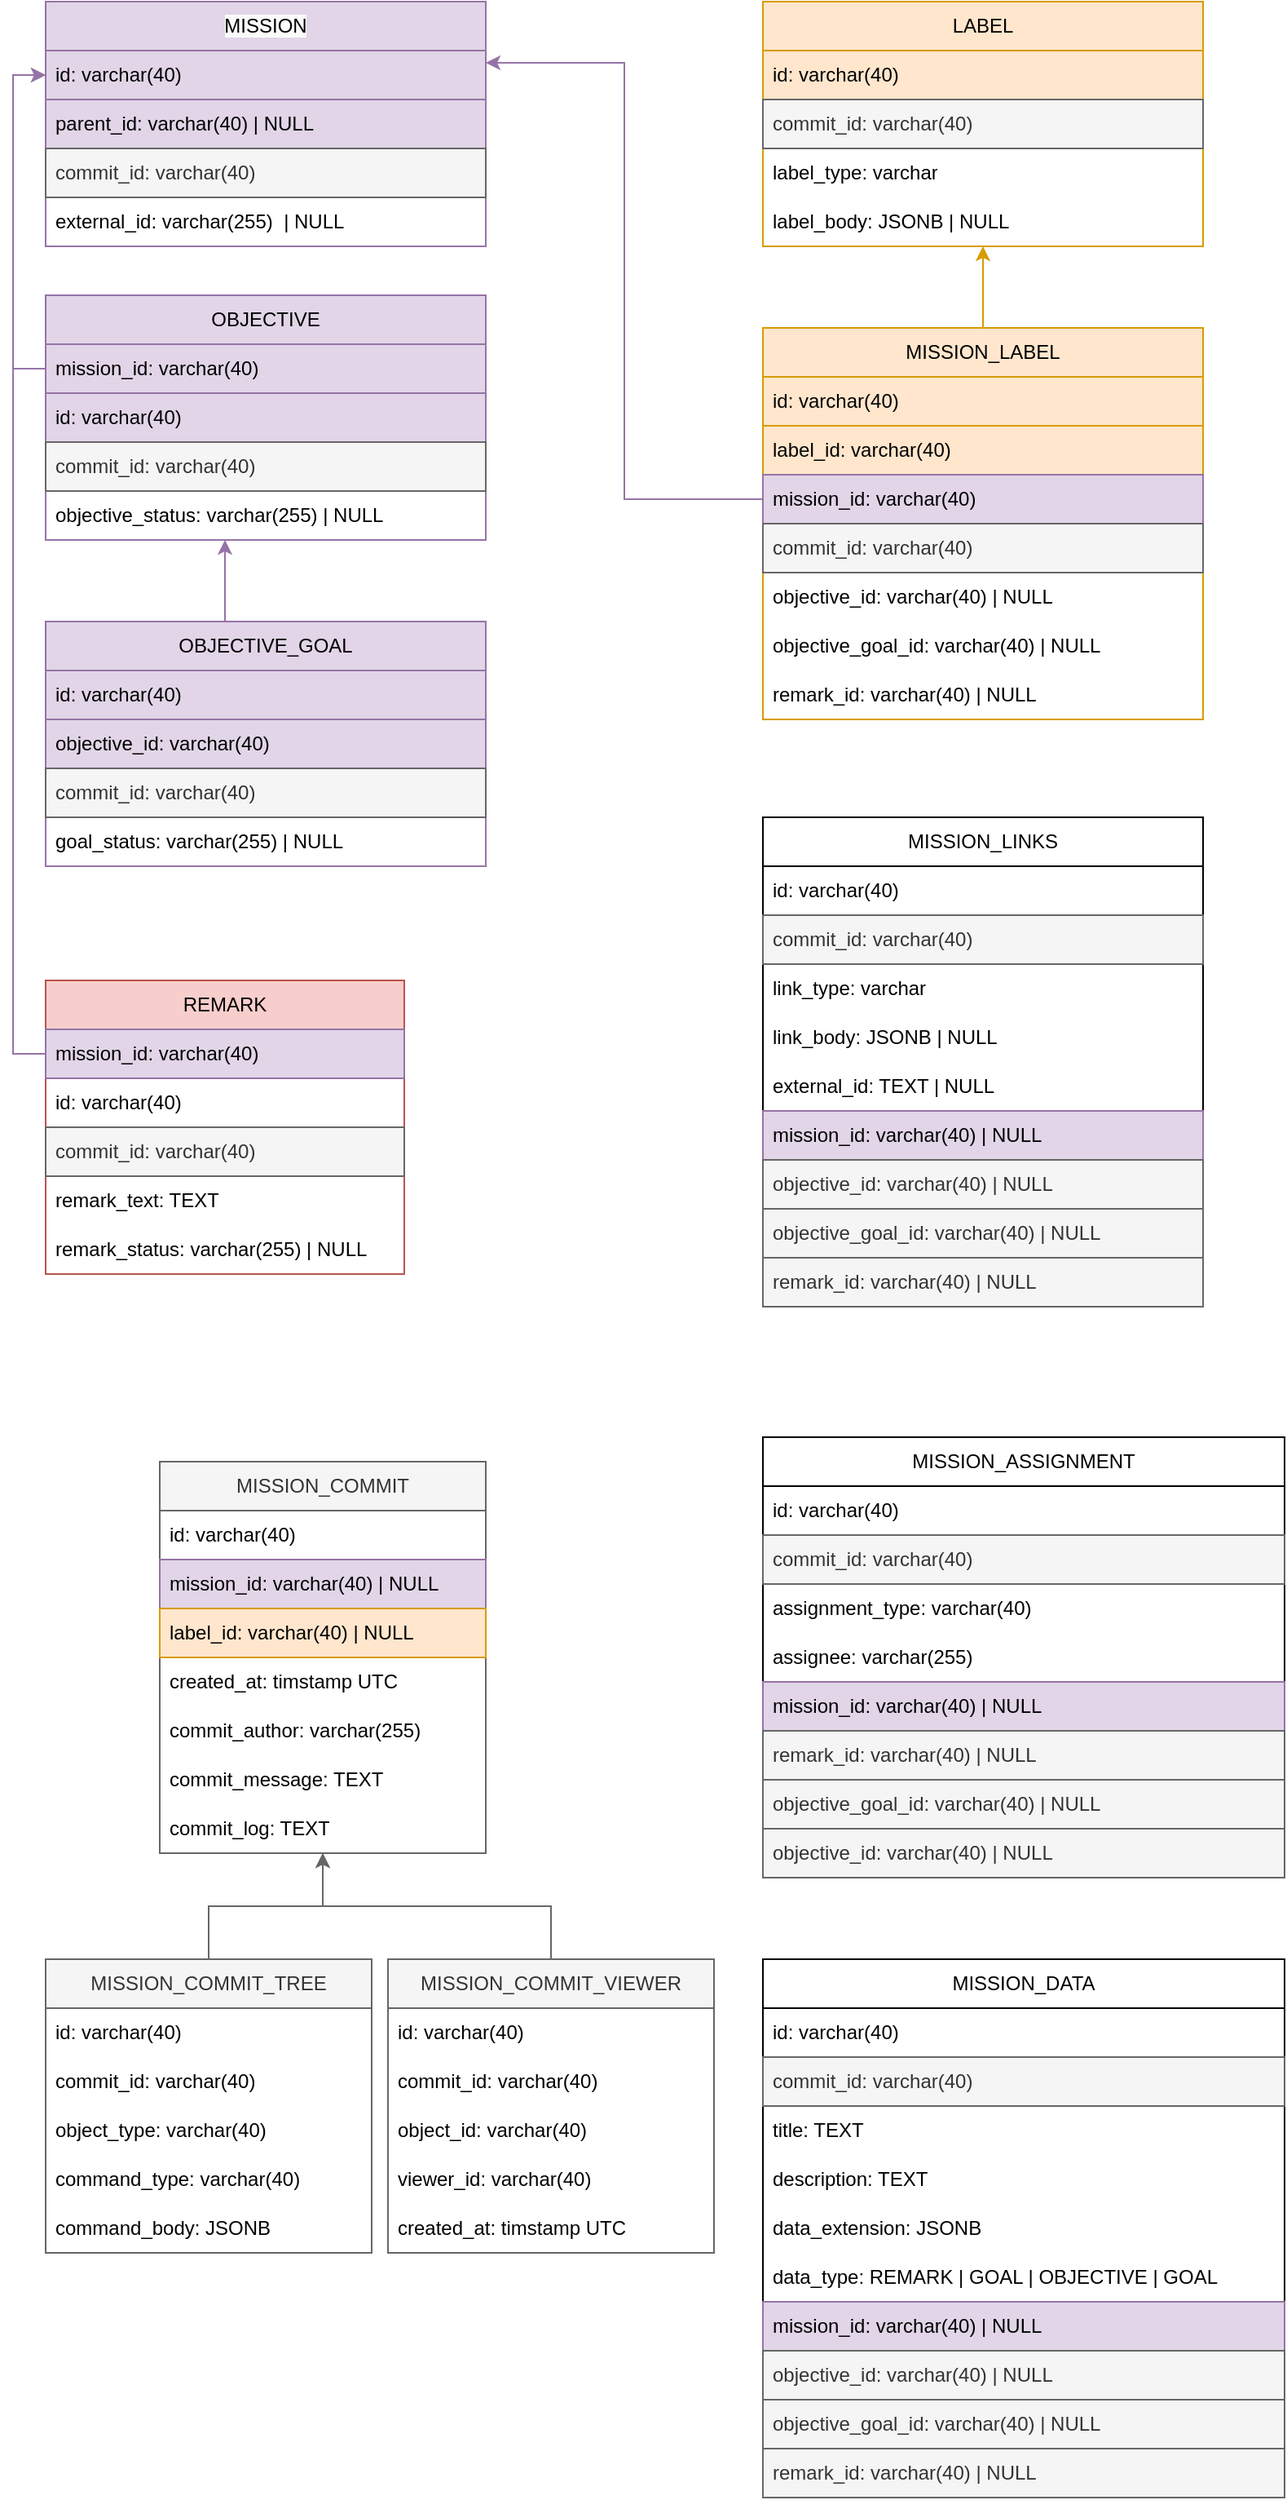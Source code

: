 <mxfile version="24.0.7" type="device">
  <diagram name="Page-1" id="TAI_E_-rzwMIbo0_ZA3Y">
    <mxGraphModel dx="1434" dy="1851" grid="1" gridSize="10" guides="1" tooltips="1" connect="1" arrows="1" fold="1" page="1" pageScale="1" pageWidth="850" pageHeight="1100" math="0" shadow="0">
      <root>
        <mxCell id="0" />
        <mxCell id="1" parent="0" />
        <mxCell id="0cRilczDUZES8wC1kWiZ-1" value="&lt;span style=&quot;color: rgb(0, 0, 0); font-family: Helvetica; font-size: 12px; font-style: normal; font-variant-ligatures: normal; font-variant-caps: normal; font-weight: 400; letter-spacing: normal; orphans: 2; text-align: left; text-indent: 0px; text-transform: none; widows: 2; word-spacing: 0px; -webkit-text-stroke-width: 0px; white-space: normal; background-color: rgb(251, 251, 251); text-decoration-thickness: initial; text-decoration-style: initial; text-decoration-color: initial; display: inline !important; float: none;&quot;&gt;MISSION&lt;/span&gt;" style="swimlane;fontStyle=0;childLayout=stackLayout;horizontal=1;startSize=30;horizontalStack=0;resizeParent=1;resizeParentMax=0;resizeLast=0;collapsible=1;marginBottom=0;whiteSpace=wrap;html=1;fillColor=#e1d5e7;strokeColor=#9673a6;" vertex="1" parent="1">
          <mxGeometry x="40" y="-1080" width="270" height="150" as="geometry" />
        </mxCell>
        <mxCell id="0cRilczDUZES8wC1kWiZ-101" value="id: varchar(40)" style="text;strokeColor=#9673a6;fillColor=#e1d5e7;align=left;verticalAlign=middle;spacingLeft=4;spacingRight=4;overflow=hidden;points=[[0,0.5],[1,0.5]];portConstraint=eastwest;rotatable=0;whiteSpace=wrap;html=1;" vertex="1" parent="0cRilczDUZES8wC1kWiZ-1">
          <mxGeometry y="30" width="270" height="30" as="geometry" />
        </mxCell>
        <mxCell id="0cRilczDUZES8wC1kWiZ-109" value="parent_id: varchar(40) | NULL" style="text;strokeColor=#9673a6;fillColor=#e1d5e7;align=left;verticalAlign=middle;spacingLeft=4;spacingRight=4;overflow=hidden;points=[[0,0.5],[1,0.5]];portConstraint=eastwest;rotatable=0;whiteSpace=wrap;html=1;" vertex="1" parent="0cRilczDUZES8wC1kWiZ-1">
          <mxGeometry y="60" width="270" height="30" as="geometry" />
        </mxCell>
        <mxCell id="0cRilczDUZES8wC1kWiZ-100" value="commit_id: varchar(40)" style="text;strokeColor=#666666;fillColor=#f5f5f5;align=left;verticalAlign=middle;spacingLeft=4;spacingRight=4;overflow=hidden;points=[[0,0.5],[1,0.5]];portConstraint=eastwest;rotatable=0;whiteSpace=wrap;html=1;fontColor=#333333;" vertex="1" parent="0cRilczDUZES8wC1kWiZ-1">
          <mxGeometry y="90" width="270" height="30" as="geometry" />
        </mxCell>
        <mxCell id="0cRilczDUZES8wC1kWiZ-31" value="external_id: varchar(255)&amp;nbsp; | NULL" style="text;strokeColor=none;fillColor=none;align=left;verticalAlign=middle;spacingLeft=4;spacingRight=4;overflow=hidden;points=[[0,0.5],[1,0.5]];portConstraint=eastwest;rotatable=0;whiteSpace=wrap;html=1;" vertex="1" parent="0cRilczDUZES8wC1kWiZ-1">
          <mxGeometry y="120" width="270" height="30" as="geometry" />
        </mxCell>
        <mxCell id="0cRilczDUZES8wC1kWiZ-9" value="OBJECTIVE" style="swimlane;fontStyle=0;childLayout=stackLayout;horizontal=1;startSize=30;horizontalStack=0;resizeParent=1;resizeParentMax=0;resizeLast=0;collapsible=1;marginBottom=0;whiteSpace=wrap;html=1;fillColor=#e1d5e7;strokeColor=#9673a6;" vertex="1" parent="1">
          <mxGeometry x="40" y="-900" width="270" height="150" as="geometry" />
        </mxCell>
        <mxCell id="0cRilczDUZES8wC1kWiZ-108" value="mission_id: varchar(40)" style="text;strokeColor=#9673a6;fillColor=#e1d5e7;align=left;verticalAlign=middle;spacingLeft=4;spacingRight=4;overflow=hidden;points=[[0,0.5],[1,0.5]];portConstraint=eastwest;rotatable=0;whiteSpace=wrap;html=1;" vertex="1" parent="0cRilczDUZES8wC1kWiZ-9">
          <mxGeometry y="30" width="270" height="30" as="geometry" />
        </mxCell>
        <mxCell id="0cRilczDUZES8wC1kWiZ-102" value="id: varchar(40)" style="text;strokeColor=#9673a6;fillColor=#e1d5e7;align=left;verticalAlign=middle;spacingLeft=4;spacingRight=4;overflow=hidden;points=[[0,0.5],[1,0.5]];portConstraint=eastwest;rotatable=0;whiteSpace=wrap;html=1;" vertex="1" parent="0cRilczDUZES8wC1kWiZ-9">
          <mxGeometry y="60" width="270" height="30" as="geometry" />
        </mxCell>
        <mxCell id="0cRilczDUZES8wC1kWiZ-99" value="commit_id: varchar(40)" style="text;strokeColor=#666666;fillColor=#f5f5f5;align=left;verticalAlign=middle;spacingLeft=4;spacingRight=4;overflow=hidden;points=[[0,0.5],[1,0.5]];portConstraint=eastwest;rotatable=0;whiteSpace=wrap;html=1;fontColor=#333333;" vertex="1" parent="0cRilczDUZES8wC1kWiZ-9">
          <mxGeometry y="90" width="270" height="30" as="geometry" />
        </mxCell>
        <mxCell id="0cRilczDUZES8wC1kWiZ-66" value="objective_status: varchar(255) | NULL" style="text;strokeColor=none;fillColor=none;align=left;verticalAlign=middle;spacingLeft=4;spacingRight=4;overflow=hidden;points=[[0,0.5],[1,0.5]];portConstraint=eastwest;rotatable=0;whiteSpace=wrap;html=1;" vertex="1" parent="0cRilczDUZES8wC1kWiZ-9">
          <mxGeometry y="120" width="270" height="30" as="geometry" />
        </mxCell>
        <mxCell id="0cRilczDUZES8wC1kWiZ-13" value="REMARK" style="swimlane;fontStyle=0;childLayout=stackLayout;horizontal=1;startSize=30;horizontalStack=0;resizeParent=1;resizeParentMax=0;resizeLast=0;collapsible=1;marginBottom=0;whiteSpace=wrap;html=1;fillColor=#f8cecc;strokeColor=#b85450;" vertex="1" parent="1">
          <mxGeometry x="40" y="-480" width="220" height="180" as="geometry" />
        </mxCell>
        <mxCell id="0cRilczDUZES8wC1kWiZ-110" value="mission_id: varchar(40)" style="text;strokeColor=#9673a6;fillColor=#e1d5e7;align=left;verticalAlign=middle;spacingLeft=4;spacingRight=4;overflow=hidden;points=[[0,0.5],[1,0.5]];portConstraint=eastwest;rotatable=0;whiteSpace=wrap;html=1;" vertex="1" parent="0cRilczDUZES8wC1kWiZ-13">
          <mxGeometry y="30" width="220" height="30" as="geometry" />
        </mxCell>
        <mxCell id="0cRilczDUZES8wC1kWiZ-104" value="id: varchar(40)" style="text;strokeColor=none;fillColor=none;align=left;verticalAlign=middle;spacingLeft=4;spacingRight=4;overflow=hidden;points=[[0,0.5],[1,0.5]];portConstraint=eastwest;rotatable=0;whiteSpace=wrap;html=1;" vertex="1" parent="0cRilczDUZES8wC1kWiZ-13">
          <mxGeometry y="60" width="220" height="30" as="geometry" />
        </mxCell>
        <mxCell id="0cRilczDUZES8wC1kWiZ-94" value="commit_id: varchar(40)" style="text;strokeColor=#666666;fillColor=#f5f5f5;align=left;verticalAlign=middle;spacingLeft=4;spacingRight=4;overflow=hidden;points=[[0,0.5],[1,0.5]];portConstraint=eastwest;rotatable=0;whiteSpace=wrap;html=1;fontColor=#333333;" vertex="1" parent="0cRilczDUZES8wC1kWiZ-13">
          <mxGeometry y="90" width="220" height="30" as="geometry" />
        </mxCell>
        <mxCell id="0cRilczDUZES8wC1kWiZ-71" value="remark_text: TEXT" style="text;strokeColor=none;fillColor=none;align=left;verticalAlign=middle;spacingLeft=4;spacingRight=4;overflow=hidden;points=[[0,0.5],[1,0.5]];portConstraint=eastwest;rotatable=0;whiteSpace=wrap;html=1;" vertex="1" parent="0cRilczDUZES8wC1kWiZ-13">
          <mxGeometry y="120" width="220" height="30" as="geometry" />
        </mxCell>
        <mxCell id="0cRilczDUZES8wC1kWiZ-68" value="remark_status: varchar(255) | NULL" style="text;strokeColor=none;fillColor=none;align=left;verticalAlign=middle;spacingLeft=4;spacingRight=4;overflow=hidden;points=[[0,0.5],[1,0.5]];portConstraint=eastwest;rotatable=0;whiteSpace=wrap;html=1;" vertex="1" parent="0cRilczDUZES8wC1kWiZ-13">
          <mxGeometry y="150" width="220" height="30" as="geometry" />
        </mxCell>
        <mxCell id="0cRilczDUZES8wC1kWiZ-120" style="edgeStyle=orthogonalEdgeStyle;rounded=0;orthogonalLoop=1;jettySize=auto;html=1;fillColor=#e1d5e7;strokeColor=#9673a6;" edge="1" parent="1" source="0cRilczDUZES8wC1kWiZ-17" target="0cRilczDUZES8wC1kWiZ-9">
          <mxGeometry relative="1" as="geometry">
            <Array as="points">
              <mxPoint x="150" y="-710" />
              <mxPoint x="150" y="-710" />
            </Array>
          </mxGeometry>
        </mxCell>
        <mxCell id="0cRilczDUZES8wC1kWiZ-17" value="OBJECTIVE_GOAL" style="swimlane;fontStyle=0;childLayout=stackLayout;horizontal=1;startSize=30;horizontalStack=0;resizeParent=1;resizeParentMax=0;resizeLast=0;collapsible=1;marginBottom=0;whiteSpace=wrap;html=1;fillColor=#e1d5e7;strokeColor=#9673a6;" vertex="1" parent="1">
          <mxGeometry x="40" y="-700" width="270" height="150" as="geometry" />
        </mxCell>
        <mxCell id="0cRilczDUZES8wC1kWiZ-103" value="id: varchar(40)" style="text;strokeColor=#9673a6;fillColor=#e1d5e7;align=left;verticalAlign=middle;spacingLeft=4;spacingRight=4;overflow=hidden;points=[[0,0.5],[1,0.5]];portConstraint=eastwest;rotatable=0;whiteSpace=wrap;html=1;" vertex="1" parent="0cRilczDUZES8wC1kWiZ-17">
          <mxGeometry y="30" width="270" height="30" as="geometry" />
        </mxCell>
        <mxCell id="0cRilczDUZES8wC1kWiZ-107" value="objective_id: varchar(40)" style="text;strokeColor=#9673a6;fillColor=#e1d5e7;align=left;verticalAlign=middle;spacingLeft=4;spacingRight=4;overflow=hidden;points=[[0,0.5],[1,0.5]];portConstraint=eastwest;rotatable=0;whiteSpace=wrap;html=1;" vertex="1" parent="0cRilczDUZES8wC1kWiZ-17">
          <mxGeometry y="60" width="270" height="30" as="geometry" />
        </mxCell>
        <mxCell id="0cRilczDUZES8wC1kWiZ-97" value="commit_id: varchar(40)" style="text;strokeColor=#666666;fillColor=#f5f5f5;align=left;verticalAlign=middle;spacingLeft=4;spacingRight=4;overflow=hidden;points=[[0,0.5],[1,0.5]];portConstraint=eastwest;rotatable=0;whiteSpace=wrap;html=1;fontColor=#333333;" vertex="1" parent="0cRilczDUZES8wC1kWiZ-17">
          <mxGeometry y="90" width="270" height="30" as="geometry" />
        </mxCell>
        <mxCell id="0cRilczDUZES8wC1kWiZ-67" value="goal_status: varchar(255) | NULL" style="text;strokeColor=none;fillColor=none;align=left;verticalAlign=middle;spacingLeft=4;spacingRight=4;overflow=hidden;points=[[0,0.5],[1,0.5]];portConstraint=eastwest;rotatable=0;whiteSpace=wrap;html=1;" vertex="1" parent="0cRilczDUZES8wC1kWiZ-17">
          <mxGeometry y="120" width="270" height="30" as="geometry" />
        </mxCell>
        <mxCell id="0cRilczDUZES8wC1kWiZ-21" value="MISSION_LINKS" style="swimlane;fontStyle=0;childLayout=stackLayout;horizontal=1;startSize=30;horizontalStack=0;resizeParent=1;resizeParentMax=0;resizeLast=0;collapsible=1;marginBottom=0;whiteSpace=wrap;html=1;" vertex="1" parent="1">
          <mxGeometry x="480" y="-580" width="270" height="300" as="geometry" />
        </mxCell>
        <mxCell id="0cRilczDUZES8wC1kWiZ-22" value="id: varchar(40)" style="text;strokeColor=none;fillColor=none;align=left;verticalAlign=middle;spacingLeft=4;spacingRight=4;overflow=hidden;points=[[0,0.5],[1,0.5]];portConstraint=eastwest;rotatable=0;whiteSpace=wrap;html=1;" vertex="1" parent="0cRilczDUZES8wC1kWiZ-21">
          <mxGeometry y="30" width="270" height="30" as="geometry" />
        </mxCell>
        <mxCell id="0cRilczDUZES8wC1kWiZ-95" value="commit_id: varchar(40)" style="text;strokeColor=#666666;fillColor=#f5f5f5;align=left;verticalAlign=middle;spacingLeft=4;spacingRight=4;overflow=hidden;points=[[0,0.5],[1,0.5]];portConstraint=eastwest;rotatable=0;whiteSpace=wrap;html=1;fontColor=#333333;" vertex="1" parent="0cRilczDUZES8wC1kWiZ-21">
          <mxGeometry y="60" width="270" height="30" as="geometry" />
        </mxCell>
        <mxCell id="0cRilczDUZES8wC1kWiZ-23" value="link_type: varchar" style="text;strokeColor=none;fillColor=none;align=left;verticalAlign=middle;spacingLeft=4;spacingRight=4;overflow=hidden;points=[[0,0.5],[1,0.5]];portConstraint=eastwest;rotatable=0;whiteSpace=wrap;html=1;" vertex="1" parent="0cRilczDUZES8wC1kWiZ-21">
          <mxGeometry y="90" width="270" height="30" as="geometry" />
        </mxCell>
        <mxCell id="0cRilczDUZES8wC1kWiZ-25" value="link_body: JSONB | NULL" style="text;strokeColor=none;fillColor=none;align=left;verticalAlign=middle;spacingLeft=4;spacingRight=4;overflow=hidden;points=[[0,0.5],[1,0.5]];portConstraint=eastwest;rotatable=0;whiteSpace=wrap;html=1;" vertex="1" parent="0cRilczDUZES8wC1kWiZ-21">
          <mxGeometry y="120" width="270" height="30" as="geometry" />
        </mxCell>
        <mxCell id="0cRilczDUZES8wC1kWiZ-24" value="external_id: TEXT | NULL" style="text;strokeColor=none;fillColor=none;align=left;verticalAlign=middle;spacingLeft=4;spacingRight=4;overflow=hidden;points=[[0,0.5],[1,0.5]];portConstraint=eastwest;rotatable=0;whiteSpace=wrap;html=1;" vertex="1" parent="0cRilczDUZES8wC1kWiZ-21">
          <mxGeometry y="150" width="270" height="30" as="geometry" />
        </mxCell>
        <mxCell id="0cRilczDUZES8wC1kWiZ-128" value="mission_id: varchar(40) | NULL" style="text;strokeColor=#9673a6;fillColor=#e1d5e7;align=left;verticalAlign=middle;spacingLeft=4;spacingRight=4;overflow=hidden;points=[[0,0.5],[1,0.5]];portConstraint=eastwest;rotatable=0;whiteSpace=wrap;html=1;" vertex="1" parent="0cRilczDUZES8wC1kWiZ-21">
          <mxGeometry y="180" width="270" height="30" as="geometry" />
        </mxCell>
        <mxCell id="0cRilczDUZES8wC1kWiZ-26" value="objective_id: varchar(40) | NULL" style="text;strokeColor=#666666;fillColor=#f5f5f5;align=left;verticalAlign=middle;spacingLeft=4;spacingRight=4;overflow=hidden;points=[[0,0.5],[1,0.5]];portConstraint=eastwest;rotatable=0;whiteSpace=wrap;html=1;fontColor=#333333;" vertex="1" parent="0cRilczDUZES8wC1kWiZ-21">
          <mxGeometry y="210" width="270" height="30" as="geometry" />
        </mxCell>
        <mxCell id="0cRilczDUZES8wC1kWiZ-28" value="objective_goal_id: varchar(40) | NULL" style="text;strokeColor=#666666;fillColor=#f5f5f5;align=left;verticalAlign=middle;spacingLeft=4;spacingRight=4;overflow=hidden;points=[[0,0.5],[1,0.5]];portConstraint=eastwest;rotatable=0;whiteSpace=wrap;html=1;fontColor=#333333;" vertex="1" parent="0cRilczDUZES8wC1kWiZ-21">
          <mxGeometry y="240" width="270" height="30" as="geometry" />
        </mxCell>
        <mxCell id="0cRilczDUZES8wC1kWiZ-29" value="remark_id: varchar(40) | NULL" style="text;strokeColor=#666666;fillColor=#f5f5f5;align=left;verticalAlign=middle;spacingLeft=4;spacingRight=4;overflow=hidden;points=[[0,0.5],[1,0.5]];portConstraint=eastwest;rotatable=0;whiteSpace=wrap;html=1;fontColor=#333333;" vertex="1" parent="0cRilczDUZES8wC1kWiZ-21">
          <mxGeometry y="270" width="270" height="30" as="geometry" />
        </mxCell>
        <mxCell id="0cRilczDUZES8wC1kWiZ-47" value="LABEL" style="swimlane;fontStyle=0;childLayout=stackLayout;horizontal=1;startSize=30;horizontalStack=0;resizeParent=1;resizeParentMax=0;resizeLast=0;collapsible=1;marginBottom=0;whiteSpace=wrap;html=1;fillColor=#ffe6cc;strokeColor=#d79b00;" vertex="1" parent="1">
          <mxGeometry x="480" y="-1080" width="270" height="150" as="geometry" />
        </mxCell>
        <mxCell id="0cRilczDUZES8wC1kWiZ-48" value="id: varchar(40)" style="text;strokeColor=#d79b00;fillColor=#ffe6cc;align=left;verticalAlign=middle;spacingLeft=4;spacingRight=4;overflow=hidden;points=[[0,0.5],[1,0.5]];portConstraint=eastwest;rotatable=0;whiteSpace=wrap;html=1;" vertex="1" parent="0cRilczDUZES8wC1kWiZ-47">
          <mxGeometry y="30" width="270" height="30" as="geometry" />
        </mxCell>
        <mxCell id="0cRilczDUZES8wC1kWiZ-113" value="commit_id: varchar(40)" style="text;strokeColor=#666666;fillColor=#f5f5f5;align=left;verticalAlign=middle;spacingLeft=4;spacingRight=4;overflow=hidden;points=[[0,0.5],[1,0.5]];portConstraint=eastwest;rotatable=0;whiteSpace=wrap;html=1;fontColor=#333333;" vertex="1" parent="0cRilczDUZES8wC1kWiZ-47">
          <mxGeometry y="60" width="270" height="30" as="geometry" />
        </mxCell>
        <mxCell id="0cRilczDUZES8wC1kWiZ-49" value="label_type: varchar" style="text;strokeColor=none;fillColor=none;align=left;verticalAlign=middle;spacingLeft=4;spacingRight=4;overflow=hidden;points=[[0,0.5],[1,0.5]];portConstraint=eastwest;rotatable=0;whiteSpace=wrap;html=1;" vertex="1" parent="0cRilczDUZES8wC1kWiZ-47">
          <mxGeometry y="90" width="270" height="30" as="geometry" />
        </mxCell>
        <mxCell id="0cRilczDUZES8wC1kWiZ-50" value="label_body: JSONB | NULL" style="text;strokeColor=none;fillColor=none;align=left;verticalAlign=middle;spacingLeft=4;spacingRight=4;overflow=hidden;points=[[0,0.5],[1,0.5]];portConstraint=eastwest;rotatable=0;whiteSpace=wrap;html=1;" vertex="1" parent="0cRilczDUZES8wC1kWiZ-47">
          <mxGeometry y="120" width="270" height="30" as="geometry" />
        </mxCell>
        <mxCell id="0cRilczDUZES8wC1kWiZ-122" style="edgeStyle=orthogonalEdgeStyle;rounded=0;orthogonalLoop=1;jettySize=auto;html=1;fillColor=#ffe6cc;strokeColor=#d79b00;" edge="1" parent="1" source="0cRilczDUZES8wC1kWiZ-56" target="0cRilczDUZES8wC1kWiZ-47">
          <mxGeometry relative="1" as="geometry" />
        </mxCell>
        <mxCell id="0cRilczDUZES8wC1kWiZ-56" value="MISSION_LABEL" style="swimlane;fontStyle=0;childLayout=stackLayout;horizontal=1;startSize=30;horizontalStack=0;resizeParent=1;resizeParentMax=0;resizeLast=0;collapsible=1;marginBottom=0;whiteSpace=wrap;html=1;fillColor=#ffe6cc;strokeColor=#d79b00;" vertex="1" parent="1">
          <mxGeometry x="480" y="-880" width="270" height="240" as="geometry" />
        </mxCell>
        <mxCell id="0cRilczDUZES8wC1kWiZ-57" value="id: varchar(40)" style="text;strokeColor=#d79b00;fillColor=#ffe6cc;align=left;verticalAlign=middle;spacingLeft=4;spacingRight=4;overflow=hidden;points=[[0,0.5],[1,0.5]];portConstraint=eastwest;rotatable=0;whiteSpace=wrap;html=1;" vertex="1" parent="0cRilczDUZES8wC1kWiZ-56">
          <mxGeometry y="30" width="270" height="30" as="geometry" />
        </mxCell>
        <mxCell id="0cRilczDUZES8wC1kWiZ-58" value="label_id: varchar(40)" style="text;strokeColor=#d79b00;fillColor=#ffe6cc;align=left;verticalAlign=middle;spacingLeft=4;spacingRight=4;overflow=hidden;points=[[0,0.5],[1,0.5]];portConstraint=eastwest;rotatable=0;whiteSpace=wrap;html=1;" vertex="1" parent="0cRilczDUZES8wC1kWiZ-56">
          <mxGeometry y="60" width="270" height="30" as="geometry" />
        </mxCell>
        <mxCell id="0cRilczDUZES8wC1kWiZ-61" value="mission_id: varchar(40)&amp;nbsp;" style="text;strokeColor=#9673a6;fillColor=#e1d5e7;align=left;verticalAlign=middle;spacingLeft=4;spacingRight=4;overflow=hidden;points=[[0,0.5],[1,0.5]];portConstraint=eastwest;rotatable=0;whiteSpace=wrap;html=1;" vertex="1" parent="0cRilczDUZES8wC1kWiZ-56">
          <mxGeometry y="90" width="270" height="30" as="geometry" />
        </mxCell>
        <mxCell id="0cRilczDUZES8wC1kWiZ-98" value="commit_id: varchar(40)" style="text;strokeColor=#666666;fillColor=#f5f5f5;align=left;verticalAlign=middle;spacingLeft=4;spacingRight=4;overflow=hidden;points=[[0,0.5],[1,0.5]];portConstraint=eastwest;rotatable=0;whiteSpace=wrap;html=1;fontColor=#333333;" vertex="1" parent="0cRilczDUZES8wC1kWiZ-56">
          <mxGeometry y="120" width="270" height="30" as="geometry" />
        </mxCell>
        <mxCell id="0cRilczDUZES8wC1kWiZ-62" value="objective_id: varchar(40) | NULL" style="text;strokeColor=none;fillColor=none;align=left;verticalAlign=middle;spacingLeft=4;spacingRight=4;overflow=hidden;points=[[0,0.5],[1,0.5]];portConstraint=eastwest;rotatable=0;whiteSpace=wrap;html=1;" vertex="1" parent="0cRilczDUZES8wC1kWiZ-56">
          <mxGeometry y="150" width="270" height="30" as="geometry" />
        </mxCell>
        <mxCell id="0cRilczDUZES8wC1kWiZ-63" value="objective_goal_id: varchar(40) | NULL" style="text;strokeColor=none;fillColor=none;align=left;verticalAlign=middle;spacingLeft=4;spacingRight=4;overflow=hidden;points=[[0,0.5],[1,0.5]];portConstraint=eastwest;rotatable=0;whiteSpace=wrap;html=1;" vertex="1" parent="0cRilczDUZES8wC1kWiZ-56">
          <mxGeometry y="180" width="270" height="30" as="geometry" />
        </mxCell>
        <mxCell id="0cRilczDUZES8wC1kWiZ-64" value="remark_id: varchar(40) | NULL" style="text;strokeColor=none;fillColor=none;align=left;verticalAlign=middle;spacingLeft=4;spacingRight=4;overflow=hidden;points=[[0,0.5],[1,0.5]];portConstraint=eastwest;rotatable=0;whiteSpace=wrap;html=1;" vertex="1" parent="0cRilczDUZES8wC1kWiZ-56">
          <mxGeometry y="210" width="270" height="30" as="geometry" />
        </mxCell>
        <mxCell id="0cRilczDUZES8wC1kWiZ-72" value="MISSION_ASSIGNMENT" style="swimlane;fontStyle=0;childLayout=stackLayout;horizontal=1;startSize=30;horizontalStack=0;resizeParent=1;resizeParentMax=0;resizeLast=0;collapsible=1;marginBottom=0;whiteSpace=wrap;html=1;" vertex="1" parent="1">
          <mxGeometry x="480" y="-200" width="320" height="270" as="geometry" />
        </mxCell>
        <mxCell id="0cRilczDUZES8wC1kWiZ-105" value="id: varchar(40)" style="text;strokeColor=none;fillColor=none;align=left;verticalAlign=middle;spacingLeft=4;spacingRight=4;overflow=hidden;points=[[0,0.5],[1,0.5]];portConstraint=eastwest;rotatable=0;whiteSpace=wrap;html=1;" vertex="1" parent="0cRilczDUZES8wC1kWiZ-72">
          <mxGeometry y="30" width="320" height="30" as="geometry" />
        </mxCell>
        <mxCell id="0cRilczDUZES8wC1kWiZ-92" value="commit_id: varchar(40)" style="text;strokeColor=#666666;fillColor=#f5f5f5;align=left;verticalAlign=middle;spacingLeft=4;spacingRight=4;overflow=hidden;points=[[0,0.5],[1,0.5]];portConstraint=eastwest;rotatable=0;whiteSpace=wrap;html=1;fontColor=#333333;" vertex="1" parent="0cRilczDUZES8wC1kWiZ-72">
          <mxGeometry y="60" width="320" height="30" as="geometry" />
        </mxCell>
        <mxCell id="0cRilczDUZES8wC1kWiZ-73" value="assignment_type: varchar(40)" style="text;strokeColor=none;fillColor=none;align=left;verticalAlign=middle;spacingLeft=4;spacingRight=4;overflow=hidden;points=[[0,0.5],[1,0.5]];portConstraint=eastwest;rotatable=0;whiteSpace=wrap;html=1;" vertex="1" parent="0cRilczDUZES8wC1kWiZ-72">
          <mxGeometry y="90" width="320" height="30" as="geometry" />
        </mxCell>
        <mxCell id="0cRilczDUZES8wC1kWiZ-80" value="assignee: varchar(255)" style="text;strokeColor=none;fillColor=none;align=left;verticalAlign=middle;spacingLeft=4;spacingRight=4;overflow=hidden;points=[[0,0.5],[1,0.5]];portConstraint=eastwest;rotatable=0;whiteSpace=wrap;html=1;" vertex="1" parent="0cRilczDUZES8wC1kWiZ-72">
          <mxGeometry y="120" width="320" height="30" as="geometry" />
        </mxCell>
        <mxCell id="0cRilczDUZES8wC1kWiZ-127" value="mission_id: varchar(40) | NULL" style="text;strokeColor=#9673a6;fillColor=#e1d5e7;align=left;verticalAlign=middle;spacingLeft=4;spacingRight=4;overflow=hidden;points=[[0,0.5],[1,0.5]];portConstraint=eastwest;rotatable=0;whiteSpace=wrap;html=1;" vertex="1" parent="0cRilczDUZES8wC1kWiZ-72">
          <mxGeometry y="150" width="320" height="30" as="geometry" />
        </mxCell>
        <mxCell id="0cRilczDUZES8wC1kWiZ-79" value="remark_id: varchar(40) | NULL" style="text;strokeColor=#666666;fillColor=#f5f5f5;align=left;verticalAlign=middle;spacingLeft=4;spacingRight=4;overflow=hidden;points=[[0,0.5],[1,0.5]];portConstraint=eastwest;rotatable=0;whiteSpace=wrap;html=1;fontColor=#333333;" vertex="1" parent="0cRilczDUZES8wC1kWiZ-72">
          <mxGeometry y="180" width="320" height="30" as="geometry" />
        </mxCell>
        <mxCell id="0cRilczDUZES8wC1kWiZ-78" value="objective_goal_id: varchar(40) | NULL" style="text;strokeColor=#666666;fillColor=#f5f5f5;align=left;verticalAlign=middle;spacingLeft=4;spacingRight=4;overflow=hidden;points=[[0,0.5],[1,0.5]];portConstraint=eastwest;rotatable=0;whiteSpace=wrap;html=1;fontColor=#333333;" vertex="1" parent="0cRilczDUZES8wC1kWiZ-72">
          <mxGeometry y="210" width="320" height="30" as="geometry" />
        </mxCell>
        <mxCell id="0cRilczDUZES8wC1kWiZ-77" value="objective_id: varchar(40) | NULL" style="text;strokeColor=#666666;fillColor=#f5f5f5;align=left;verticalAlign=middle;spacingLeft=4;spacingRight=4;overflow=hidden;points=[[0,0.5],[1,0.5]];portConstraint=eastwest;rotatable=0;whiteSpace=wrap;html=1;fontColor=#333333;" vertex="1" parent="0cRilczDUZES8wC1kWiZ-72">
          <mxGeometry y="240" width="320" height="30" as="geometry" />
        </mxCell>
        <mxCell id="0cRilczDUZES8wC1kWiZ-81" value="MISSION_DATA" style="swimlane;fontStyle=0;childLayout=stackLayout;horizontal=1;startSize=30;horizontalStack=0;resizeParent=1;resizeParentMax=0;resizeLast=0;collapsible=1;marginBottom=0;whiteSpace=wrap;html=1;" vertex="1" parent="1">
          <mxGeometry x="480" y="120" width="320" height="330" as="geometry" />
        </mxCell>
        <mxCell id="0cRilczDUZES8wC1kWiZ-106" value="id: varchar(40)" style="text;strokeColor=none;fillColor=none;align=left;verticalAlign=middle;spacingLeft=4;spacingRight=4;overflow=hidden;points=[[0,0.5],[1,0.5]];portConstraint=eastwest;rotatable=0;whiteSpace=wrap;html=1;" vertex="1" parent="0cRilczDUZES8wC1kWiZ-81">
          <mxGeometry y="30" width="320" height="30" as="geometry" />
        </mxCell>
        <mxCell id="0cRilczDUZES8wC1kWiZ-96" value="commit_id: varchar(40)" style="text;strokeColor=#666666;fillColor=#f5f5f5;align=left;verticalAlign=middle;spacingLeft=4;spacingRight=4;overflow=hidden;points=[[0,0.5],[1,0.5]];portConstraint=eastwest;rotatable=0;whiteSpace=wrap;html=1;fontColor=#333333;" vertex="1" parent="0cRilczDUZES8wC1kWiZ-81">
          <mxGeometry y="60" width="320" height="30" as="geometry" />
        </mxCell>
        <mxCell id="0cRilczDUZES8wC1kWiZ-89" value="title: TEXT" style="text;strokeColor=none;fillColor=none;align=left;verticalAlign=middle;spacingLeft=4;spacingRight=4;overflow=hidden;points=[[0,0.5],[1,0.5]];portConstraint=eastwest;rotatable=0;whiteSpace=wrap;html=1;" vertex="1" parent="0cRilczDUZES8wC1kWiZ-81">
          <mxGeometry y="90" width="320" height="30" as="geometry" />
        </mxCell>
        <mxCell id="0cRilczDUZES8wC1kWiZ-91" value="description: TEXT" style="text;strokeColor=none;fillColor=none;align=left;verticalAlign=middle;spacingLeft=4;spacingRight=4;overflow=hidden;points=[[0,0.5],[1,0.5]];portConstraint=eastwest;rotatable=0;whiteSpace=wrap;html=1;" vertex="1" parent="0cRilczDUZES8wC1kWiZ-81">
          <mxGeometry y="120" width="320" height="30" as="geometry" />
        </mxCell>
        <mxCell id="0cRilczDUZES8wC1kWiZ-90" value="data_extension: JSONB" style="text;strokeColor=none;fillColor=none;align=left;verticalAlign=middle;spacingLeft=4;spacingRight=4;overflow=hidden;points=[[0,0.5],[1,0.5]];portConstraint=eastwest;rotatable=0;whiteSpace=wrap;html=1;" vertex="1" parent="0cRilczDUZES8wC1kWiZ-81">
          <mxGeometry y="150" width="320" height="30" as="geometry" />
        </mxCell>
        <mxCell id="0cRilczDUZES8wC1kWiZ-82" value="data_type: REMARK | GOAL | OBJECTIVE | GOAL" style="text;strokeColor=none;fillColor=none;align=left;verticalAlign=middle;spacingLeft=4;spacingRight=4;overflow=hidden;points=[[0,0.5],[1,0.5]];portConstraint=eastwest;rotatable=0;whiteSpace=wrap;html=1;" vertex="1" parent="0cRilczDUZES8wC1kWiZ-81">
          <mxGeometry y="180" width="320" height="30" as="geometry" />
        </mxCell>
        <mxCell id="0cRilczDUZES8wC1kWiZ-129" value="mission_id: varchar(40) | NULL" style="text;strokeColor=#9673a6;fillColor=#e1d5e7;align=left;verticalAlign=middle;spacingLeft=4;spacingRight=4;overflow=hidden;points=[[0,0.5],[1,0.5]];portConstraint=eastwest;rotatable=0;whiteSpace=wrap;html=1;" vertex="1" parent="0cRilczDUZES8wC1kWiZ-81">
          <mxGeometry y="210" width="320" height="30" as="geometry" />
        </mxCell>
        <mxCell id="0cRilczDUZES8wC1kWiZ-88" value="objective_id: varchar(40) | NULL" style="text;strokeColor=#666666;fillColor=#f5f5f5;align=left;verticalAlign=middle;spacingLeft=4;spacingRight=4;overflow=hidden;points=[[0,0.5],[1,0.5]];portConstraint=eastwest;rotatable=0;whiteSpace=wrap;html=1;fontColor=#333333;" vertex="1" parent="0cRilczDUZES8wC1kWiZ-81">
          <mxGeometry y="240" width="320" height="30" as="geometry" />
        </mxCell>
        <mxCell id="0cRilczDUZES8wC1kWiZ-87" value="objective_goal_id: varchar(40) | NULL" style="text;strokeColor=#666666;fillColor=#f5f5f5;align=left;verticalAlign=middle;spacingLeft=4;spacingRight=4;overflow=hidden;points=[[0,0.5],[1,0.5]];portConstraint=eastwest;rotatable=0;whiteSpace=wrap;html=1;fontColor=#333333;" vertex="1" parent="0cRilczDUZES8wC1kWiZ-81">
          <mxGeometry y="270" width="320" height="30" as="geometry" />
        </mxCell>
        <mxCell id="0cRilczDUZES8wC1kWiZ-86" value="remark_id: varchar(40) | NULL" style="text;strokeColor=#666666;fillColor=#f5f5f5;align=left;verticalAlign=middle;spacingLeft=4;spacingRight=4;overflow=hidden;points=[[0,0.5],[1,0.5]];portConstraint=eastwest;rotatable=0;whiteSpace=wrap;html=1;fontColor=#333333;" vertex="1" parent="0cRilczDUZES8wC1kWiZ-81">
          <mxGeometry y="300" width="320" height="30" as="geometry" />
        </mxCell>
        <mxCell id="0cRilczDUZES8wC1kWiZ-118" style="edgeStyle=orthogonalEdgeStyle;rounded=0;orthogonalLoop=1;jettySize=auto;html=1;entryX=0;entryY=0.5;entryDx=0;entryDy=0;fillColor=#e1d5e7;strokeColor=#9673a6;" edge="1" parent="1" source="0cRilczDUZES8wC1kWiZ-110" target="0cRilczDUZES8wC1kWiZ-101">
          <mxGeometry relative="1" as="geometry">
            <mxPoint x="10" y="-1010" as="targetPoint" />
            <Array as="points">
              <mxPoint x="20" y="-435" />
              <mxPoint x="20" y="-1035" />
            </Array>
          </mxGeometry>
        </mxCell>
        <mxCell id="0cRilczDUZES8wC1kWiZ-119" style="edgeStyle=orthogonalEdgeStyle;rounded=0;orthogonalLoop=1;jettySize=auto;html=1;entryX=0;entryY=0.5;entryDx=0;entryDy=0;fillColor=#e1d5e7;strokeColor=#9673a6;" edge="1" parent="1" source="0cRilczDUZES8wC1kWiZ-108" target="0cRilczDUZES8wC1kWiZ-101">
          <mxGeometry relative="1" as="geometry" />
        </mxCell>
        <mxCell id="0cRilczDUZES8wC1kWiZ-121" style="edgeStyle=orthogonalEdgeStyle;rounded=0;orthogonalLoop=1;jettySize=auto;html=1;entryX=1;entryY=0.25;entryDx=0;entryDy=0;fillColor=#e1d5e7;strokeColor=#9673a6;" edge="1" parent="1" source="0cRilczDUZES8wC1kWiZ-61" target="0cRilczDUZES8wC1kWiZ-1">
          <mxGeometry relative="1" as="geometry" />
        </mxCell>
        <mxCell id="0cRilczDUZES8wC1kWiZ-123" value="MISSION_COMMIT" style="swimlane;fontStyle=0;childLayout=stackLayout;horizontal=1;startSize=30;horizontalStack=0;resizeParent=1;resizeParentMax=0;resizeLast=0;collapsible=1;marginBottom=0;whiteSpace=wrap;html=1;fillColor=#f5f5f5;fontColor=#333333;strokeColor=#666666;" vertex="1" parent="1">
          <mxGeometry x="110" y="-185" width="200" height="240" as="geometry" />
        </mxCell>
        <mxCell id="0cRilczDUZES8wC1kWiZ-124" value="id: varchar(40)" style="text;strokeColor=none;fillColor=none;align=left;verticalAlign=middle;spacingLeft=4;spacingRight=4;overflow=hidden;points=[[0,0.5],[1,0.5]];portConstraint=eastwest;rotatable=0;whiteSpace=wrap;html=1;" vertex="1" parent="0cRilczDUZES8wC1kWiZ-123">
          <mxGeometry y="30" width="200" height="30" as="geometry" />
        </mxCell>
        <mxCell id="0cRilczDUZES8wC1kWiZ-136" value="mission_id: varchar(40) | NULL" style="text;strokeColor=#9673a6;fillColor=#e1d5e7;align=left;verticalAlign=middle;spacingLeft=4;spacingRight=4;overflow=hidden;points=[[0,0.5],[1,0.5]];portConstraint=eastwest;rotatable=0;whiteSpace=wrap;html=1;" vertex="1" parent="0cRilczDUZES8wC1kWiZ-123">
          <mxGeometry y="60" width="200" height="30" as="geometry" />
        </mxCell>
        <mxCell id="0cRilczDUZES8wC1kWiZ-137" value="label_id: varchar(40) | NULL" style="text;strokeColor=#d79b00;fillColor=#ffe6cc;align=left;verticalAlign=middle;spacingLeft=4;spacingRight=4;overflow=hidden;points=[[0,0.5],[1,0.5]];portConstraint=eastwest;rotatable=0;whiteSpace=wrap;html=1;" vertex="1" parent="0cRilczDUZES8wC1kWiZ-123">
          <mxGeometry y="90" width="200" height="30" as="geometry" />
        </mxCell>
        <mxCell id="0cRilczDUZES8wC1kWiZ-140" value="created_at: timstamp UTC" style="text;strokeColor=none;fillColor=none;align=left;verticalAlign=middle;spacingLeft=4;spacingRight=4;overflow=hidden;points=[[0,0.5],[1,0.5]];portConstraint=eastwest;rotatable=0;whiteSpace=wrap;html=1;" vertex="1" parent="0cRilczDUZES8wC1kWiZ-123">
          <mxGeometry y="120" width="200" height="30" as="geometry" />
        </mxCell>
        <mxCell id="0cRilczDUZES8wC1kWiZ-126" value="commit_author: varchar(255)" style="text;strokeColor=none;fillColor=none;align=left;verticalAlign=middle;spacingLeft=4;spacingRight=4;overflow=hidden;points=[[0,0.5],[1,0.5]];portConstraint=eastwest;rotatable=0;whiteSpace=wrap;html=1;" vertex="1" parent="0cRilczDUZES8wC1kWiZ-123">
          <mxGeometry y="150" width="200" height="30" as="geometry" />
        </mxCell>
        <mxCell id="0cRilczDUZES8wC1kWiZ-142" value="commit_message: TEXT" style="text;strokeColor=none;fillColor=none;align=left;verticalAlign=middle;spacingLeft=4;spacingRight=4;overflow=hidden;points=[[0,0.5],[1,0.5]];portConstraint=eastwest;rotatable=0;whiteSpace=wrap;html=1;" vertex="1" parent="0cRilczDUZES8wC1kWiZ-123">
          <mxGeometry y="180" width="200" height="30" as="geometry" />
        </mxCell>
        <mxCell id="0cRilczDUZES8wC1kWiZ-141" value="commit_log: TEXT" style="text;strokeColor=none;fillColor=none;align=left;verticalAlign=middle;spacingLeft=4;spacingRight=4;overflow=hidden;points=[[0,0.5],[1,0.5]];portConstraint=eastwest;rotatable=0;whiteSpace=wrap;html=1;" vertex="1" parent="0cRilczDUZES8wC1kWiZ-123">
          <mxGeometry y="210" width="200" height="30" as="geometry" />
        </mxCell>
        <mxCell id="0cRilczDUZES8wC1kWiZ-139" style="edgeStyle=orthogonalEdgeStyle;rounded=0;orthogonalLoop=1;jettySize=auto;html=1;fillColor=#f5f5f5;strokeColor=#666666;" edge="1" parent="1" source="0cRilczDUZES8wC1kWiZ-130" target="0cRilczDUZES8wC1kWiZ-123">
          <mxGeometry relative="1" as="geometry" />
        </mxCell>
        <mxCell id="0cRilczDUZES8wC1kWiZ-130" value="MISSION_COMMIT_TREE" style="swimlane;fontStyle=0;childLayout=stackLayout;horizontal=1;startSize=30;horizontalStack=0;resizeParent=1;resizeParentMax=0;resizeLast=0;collapsible=1;marginBottom=0;whiteSpace=wrap;html=1;fillColor=#f5f5f5;fontColor=#333333;strokeColor=#666666;" vertex="1" parent="1">
          <mxGeometry x="40" y="120" width="200" height="180" as="geometry" />
        </mxCell>
        <mxCell id="0cRilczDUZES8wC1kWiZ-138" value="id: varchar(40)" style="text;strokeColor=none;fillColor=none;align=left;verticalAlign=middle;spacingLeft=4;spacingRight=4;overflow=hidden;points=[[0,0.5],[1,0.5]];portConstraint=eastwest;rotatable=0;whiteSpace=wrap;html=1;" vertex="1" parent="0cRilczDUZES8wC1kWiZ-130">
          <mxGeometry y="30" width="200" height="30" as="geometry" />
        </mxCell>
        <mxCell id="0cRilczDUZES8wC1kWiZ-131" value="commit_id: varchar(40)" style="text;strokeColor=none;fillColor=none;align=left;verticalAlign=middle;spacingLeft=4;spacingRight=4;overflow=hidden;points=[[0,0.5],[1,0.5]];portConstraint=eastwest;rotatable=0;whiteSpace=wrap;html=1;" vertex="1" parent="0cRilczDUZES8wC1kWiZ-130">
          <mxGeometry y="60" width="200" height="30" as="geometry" />
        </mxCell>
        <mxCell id="0cRilczDUZES8wC1kWiZ-146" value="object_type: varchar(40)" style="text;strokeColor=none;fillColor=none;align=left;verticalAlign=middle;spacingLeft=4;spacingRight=4;overflow=hidden;points=[[0,0.5],[1,0.5]];portConstraint=eastwest;rotatable=0;whiteSpace=wrap;html=1;" vertex="1" parent="0cRilczDUZES8wC1kWiZ-130">
          <mxGeometry y="90" width="200" height="30" as="geometry" />
        </mxCell>
        <mxCell id="0cRilczDUZES8wC1kWiZ-145" value="command_type: varchar(40)" style="text;strokeColor=none;fillColor=none;align=left;verticalAlign=middle;spacingLeft=4;spacingRight=4;overflow=hidden;points=[[0,0.5],[1,0.5]];portConstraint=eastwest;rotatable=0;whiteSpace=wrap;html=1;" vertex="1" parent="0cRilczDUZES8wC1kWiZ-130">
          <mxGeometry y="120" width="200" height="30" as="geometry" />
        </mxCell>
        <mxCell id="0cRilczDUZES8wC1kWiZ-143" value="command_body: JSONB" style="text;strokeColor=none;fillColor=none;align=left;verticalAlign=middle;spacingLeft=4;spacingRight=4;overflow=hidden;points=[[0,0.5],[1,0.5]];portConstraint=eastwest;rotatable=0;whiteSpace=wrap;html=1;" vertex="1" parent="0cRilczDUZES8wC1kWiZ-130">
          <mxGeometry y="150" width="200" height="30" as="geometry" />
        </mxCell>
        <mxCell id="0cRilczDUZES8wC1kWiZ-156" style="edgeStyle=orthogonalEdgeStyle;rounded=0;orthogonalLoop=1;jettySize=auto;html=1;fillColor=#f5f5f5;strokeColor=#666666;" edge="1" parent="1" source="0cRilczDUZES8wC1kWiZ-147" target="0cRilczDUZES8wC1kWiZ-123">
          <mxGeometry relative="1" as="geometry" />
        </mxCell>
        <mxCell id="0cRilczDUZES8wC1kWiZ-147" value="MISSION_COMMIT_VIEWER" style="swimlane;fontStyle=0;childLayout=stackLayout;horizontal=1;startSize=30;horizontalStack=0;resizeParent=1;resizeParentMax=0;resizeLast=0;collapsible=1;marginBottom=0;whiteSpace=wrap;html=1;fillColor=#f5f5f5;fontColor=#333333;strokeColor=#666666;" vertex="1" parent="1">
          <mxGeometry x="250" y="120" width="200" height="180" as="geometry" />
        </mxCell>
        <mxCell id="0cRilczDUZES8wC1kWiZ-153" value="id: varchar(40)" style="text;strokeColor=none;fillColor=none;align=left;verticalAlign=middle;spacingLeft=4;spacingRight=4;overflow=hidden;points=[[0,0.5],[1,0.5]];portConstraint=eastwest;rotatable=0;whiteSpace=wrap;html=1;" vertex="1" parent="0cRilczDUZES8wC1kWiZ-147">
          <mxGeometry y="30" width="200" height="30" as="geometry" />
        </mxCell>
        <mxCell id="0cRilczDUZES8wC1kWiZ-151" value="commit_id: varchar(40)" style="text;strokeColor=none;fillColor=none;align=left;verticalAlign=middle;spacingLeft=4;spacingRight=4;overflow=hidden;points=[[0,0.5],[1,0.5]];portConstraint=eastwest;rotatable=0;whiteSpace=wrap;html=1;" vertex="1" parent="0cRilczDUZES8wC1kWiZ-147">
          <mxGeometry y="60" width="200" height="30" as="geometry" />
        </mxCell>
        <mxCell id="0cRilczDUZES8wC1kWiZ-144" value="object_id: varchar(40)" style="text;strokeColor=none;fillColor=none;align=left;verticalAlign=middle;spacingLeft=4;spacingRight=4;overflow=hidden;points=[[0,0.5],[1,0.5]];portConstraint=eastwest;rotatable=0;whiteSpace=wrap;html=1;" vertex="1" parent="0cRilczDUZES8wC1kWiZ-147">
          <mxGeometry y="90" width="200" height="30" as="geometry" />
        </mxCell>
        <mxCell id="0cRilczDUZES8wC1kWiZ-148" value="viewer_id: varchar(40)" style="text;strokeColor=none;fillColor=none;align=left;verticalAlign=middle;spacingLeft=4;spacingRight=4;overflow=hidden;points=[[0,0.5],[1,0.5]];portConstraint=eastwest;rotatable=0;whiteSpace=wrap;html=1;" vertex="1" parent="0cRilczDUZES8wC1kWiZ-147">
          <mxGeometry y="120" width="200" height="30" as="geometry" />
        </mxCell>
        <mxCell id="0cRilczDUZES8wC1kWiZ-154" value="created_at: timstamp UTC" style="text;strokeColor=none;fillColor=none;align=left;verticalAlign=middle;spacingLeft=4;spacingRight=4;overflow=hidden;points=[[0,0.5],[1,0.5]];portConstraint=eastwest;rotatable=0;whiteSpace=wrap;html=1;" vertex="1" parent="0cRilczDUZES8wC1kWiZ-147">
          <mxGeometry y="150" width="200" height="30" as="geometry" />
        </mxCell>
      </root>
    </mxGraphModel>
  </diagram>
</mxfile>
